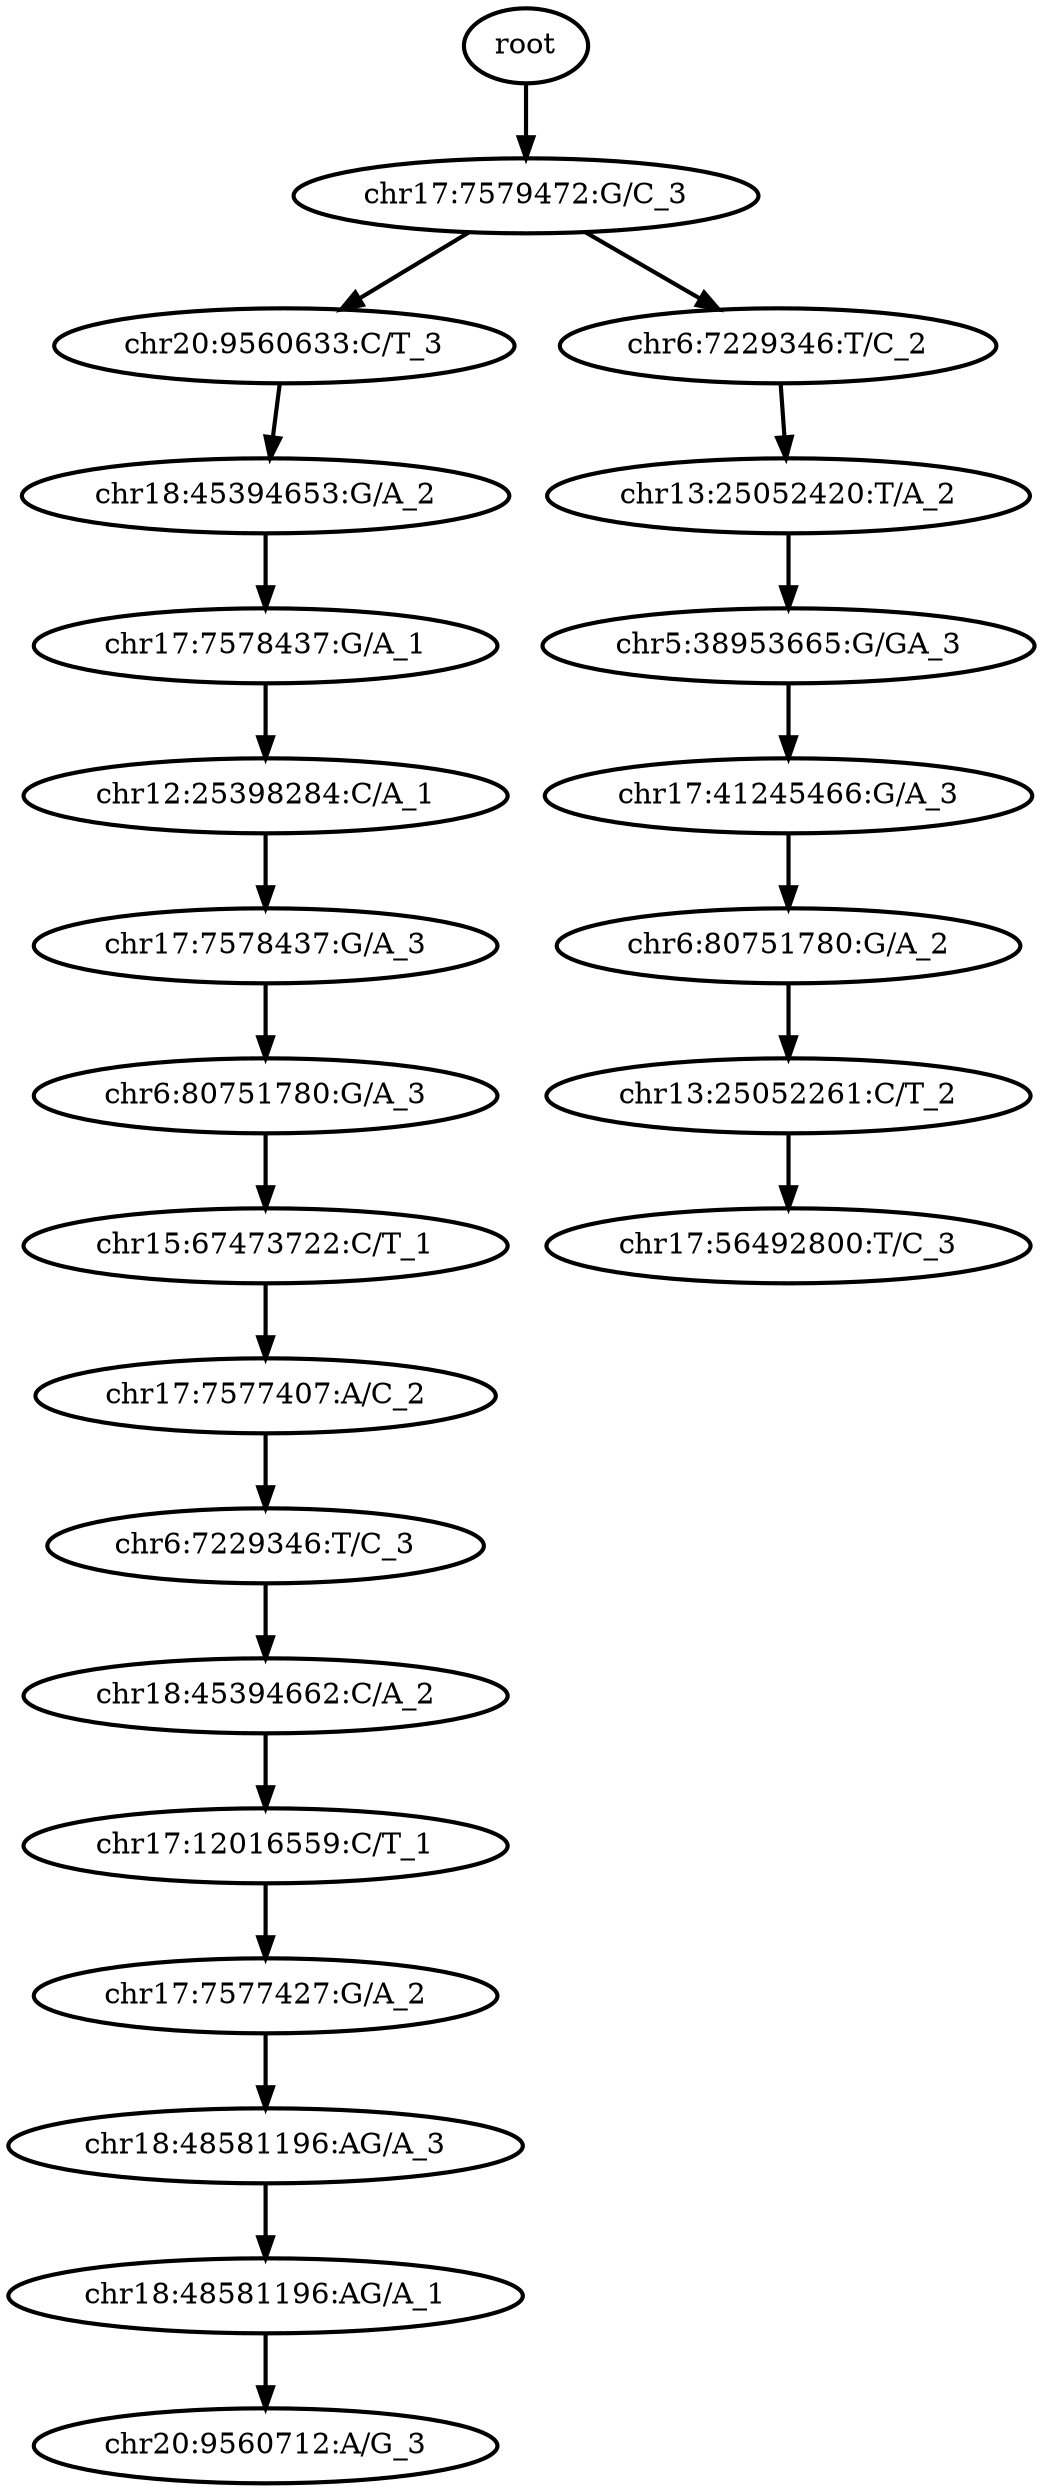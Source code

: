 digraph N {
	overlap="false"
	rankdir="TB"
	0 [label="root", style="bold"];
	1 [label="chr17:7579472:G/C_3", style="bold"];
	2 [label="chr20:9560633:C/T_3", style="bold"];
	3 [label="chr18:45394653:G/A_2", style="bold"];
	4 [label="chr17:7578437:G/A_1", style="bold"];
	5 [label="chr12:25398284:C/A_1", style="bold"];
	6 [label="chr17:7578437:G/A_3", style="bold"];
	7 [label="chr6:80751780:G/A_3", style="bold"];
	8 [label="chr15:67473722:C/T_1", style="bold"];
	9 [label="chr17:7577407:A/C_2", style="bold"];
	10 [label="chr6:7229346:T/C_3", style="bold"];
	11 [label="chr18:45394662:C/A_2", style="bold"];
	12 [label="chr17:12016559:C/T_1", style="bold"];
	13 [label="chr17:7577427:G/A_2", style="bold"];
	14 [label="chr18:48581196:AG/A_3", style="bold"];
	15 [label="chr18:48581196:AG/A_1", style="bold"];
	16 [label="chr20:9560712:A/G_3", style="bold"];
	17 [label="chr6:7229346:T/C_2", style="bold"];
	18 [label="chr13:25052420:T/A_2", style="bold"];
	19 [label="chr5:38953665:G/GA_3", style="bold"];
	20 [label="chr17:41245466:G/A_3", style="bold"];
	21 [label="chr6:80751780:G/A_2", style="bold"];
	22 [label="chr13:25052261:C/T_2", style="bold"];
	23 [label="chr17:56492800:T/C_3", style="bold"];
	0 -> 1 [style="bold"];
	1 -> 2 [style="bold"];
	1 -> 17 [style="bold"];
	2 -> 3 [style="bold"];
	3 -> 4 [style="bold"];
	4 -> 5 [style="bold"];
	5 -> 6 [style="bold"];
	6 -> 7 [style="bold"];
	7 -> 8 [style="bold"];
	8 -> 9 [style="bold"];
	9 -> 10 [style="bold"];
	10 -> 11 [style="bold"];
	11 -> 12 [style="bold"];
	12 -> 13 [style="bold"];
	13 -> 14 [style="bold"];
	14 -> 15 [style="bold"];
	15 -> 16 [style="bold"];
	17 -> 18 [style="bold"];
	18 -> 19 [style="bold"];
	19 -> 20 [style="bold"];
	20 -> 21 [style="bold"];
	21 -> 22 [style="bold"];
	22 -> 23 [style="bold"];
}